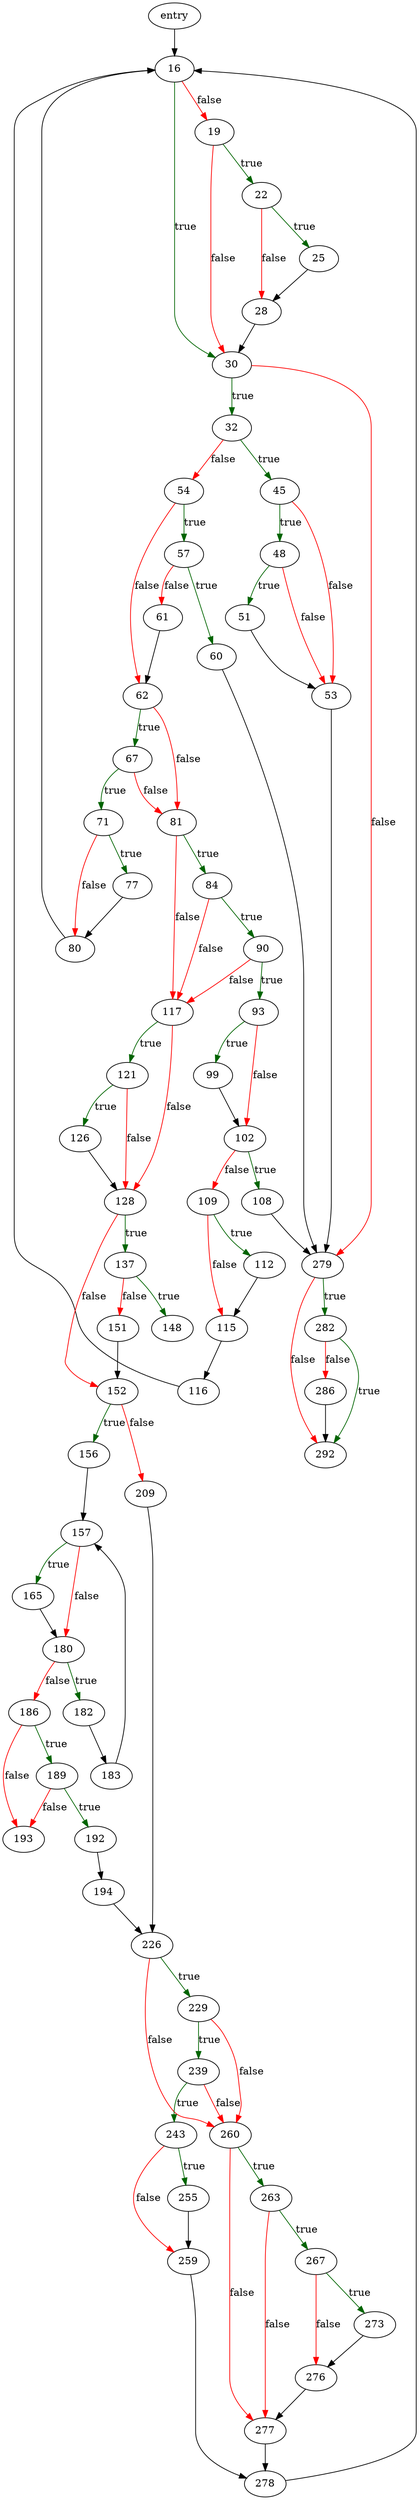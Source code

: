 digraph "process_input" {
	// Node definitions.
	2 [label=entry];
	16;
	19;
	22;
	25;
	28;
	30;
	32;
	45;
	48;
	51;
	53;
	54;
	57;
	60;
	61;
	62;
	67;
	71;
	77;
	80;
	81;
	84;
	90;
	93;
	99;
	102;
	108;
	109;
	112;
	115;
	116;
	117;
	121;
	126;
	128;
	137;
	148;
	151;
	152;
	156;
	157;
	165;
	180;
	182;
	183;
	186;
	189;
	192;
	193;
	194;
	209;
	226;
	229;
	239;
	243;
	255;
	259;
	260;
	263;
	267;
	273;
	276;
	277;
	278;
	279;
	282;
	286;
	292;

	// Edge definitions.
	2 -> 16;
	16 -> 19 [
		color=red
		label=false
	];
	16 -> 30 [
		color=darkgreen
		label=true
	];
	19 -> 22 [
		color=darkgreen
		label=true
	];
	19 -> 30 [
		color=red
		label=false
	];
	22 -> 25 [
		color=darkgreen
		label=true
	];
	22 -> 28 [
		color=red
		label=false
	];
	25 -> 28;
	28 -> 30;
	30 -> 32 [
		color=darkgreen
		label=true
	];
	30 -> 279 [
		color=red
		label=false
	];
	32 -> 45 [
		color=darkgreen
		label=true
	];
	32 -> 54 [
		color=red
		label=false
	];
	45 -> 48 [
		color=darkgreen
		label=true
	];
	45 -> 53 [
		color=red
		label=false
	];
	48 -> 51 [
		color=darkgreen
		label=true
	];
	48 -> 53 [
		color=red
		label=false
	];
	51 -> 53;
	53 -> 279;
	54 -> 57 [
		color=darkgreen
		label=true
	];
	54 -> 62 [
		color=red
		label=false
	];
	57 -> 60 [
		color=darkgreen
		label=true
	];
	57 -> 61 [
		color=red
		label=false
	];
	60 -> 279;
	61 -> 62;
	62 -> 67 [
		color=darkgreen
		label=true
	];
	62 -> 81 [
		color=red
		label=false
	];
	67 -> 71 [
		color=darkgreen
		label=true
	];
	67 -> 81 [
		color=red
		label=false
	];
	71 -> 77 [
		color=darkgreen
		label=true
	];
	71 -> 80 [
		color=red
		label=false
	];
	77 -> 80;
	80 -> 16;
	81 -> 84 [
		color=darkgreen
		label=true
	];
	81 -> 117 [
		color=red
		label=false
	];
	84 -> 90 [
		color=darkgreen
		label=true
	];
	84 -> 117 [
		color=red
		label=false
	];
	90 -> 93 [
		color=darkgreen
		label=true
	];
	90 -> 117 [
		color=red
		label=false
	];
	93 -> 99 [
		color=darkgreen
		label=true
	];
	93 -> 102 [
		color=red
		label=false
	];
	99 -> 102;
	102 -> 108 [
		color=darkgreen
		label=true
	];
	102 -> 109 [
		color=red
		label=false
	];
	108 -> 279;
	109 -> 112 [
		color=darkgreen
		label=true
	];
	109 -> 115 [
		color=red
		label=false
	];
	112 -> 115;
	115 -> 116;
	116 -> 16;
	117 -> 121 [
		color=darkgreen
		label=true
	];
	117 -> 128 [
		color=red
		label=false
	];
	121 -> 126 [
		color=darkgreen
		label=true
	];
	121 -> 128 [
		color=red
		label=false
	];
	126 -> 128;
	128 -> 137 [
		color=darkgreen
		label=true
	];
	128 -> 152 [
		color=red
		label=false
	];
	137 -> 148 [
		color=darkgreen
		label=true
	];
	137 -> 151 [
		color=red
		label=false
	];
	151 -> 152;
	152 -> 156 [
		color=darkgreen
		label=true
	];
	152 -> 209 [
		color=red
		label=false
	];
	156 -> 157;
	157 -> 165 [
		color=darkgreen
		label=true
	];
	157 -> 180 [
		color=red
		label=false
	];
	165 -> 180;
	180 -> 182 [
		color=darkgreen
		label=true
	];
	180 -> 186 [
		color=red
		label=false
	];
	182 -> 183;
	183 -> 157;
	186 -> 189 [
		color=darkgreen
		label=true
	];
	186 -> 193 [
		color=red
		label=false
	];
	189 -> 192 [
		color=darkgreen
		label=true
	];
	189 -> 193 [
		color=red
		label=false
	];
	192 -> 194;
	194 -> 226;
	209 -> 226;
	226 -> 229 [
		color=darkgreen
		label=true
	];
	226 -> 260 [
		color=red
		label=false
	];
	229 -> 239 [
		color=darkgreen
		label=true
	];
	229 -> 260 [
		color=red
		label=false
	];
	239 -> 243 [
		color=darkgreen
		label=true
	];
	239 -> 260 [
		color=red
		label=false
	];
	243 -> 255 [
		color=darkgreen
		label=true
	];
	243 -> 259 [
		color=red
		label=false
	];
	255 -> 259;
	259 -> 278;
	260 -> 263 [
		color=darkgreen
		label=true
	];
	260 -> 277 [
		color=red
		label=false
	];
	263 -> 267 [
		color=darkgreen
		label=true
	];
	263 -> 277 [
		color=red
		label=false
	];
	267 -> 273 [
		color=darkgreen
		label=true
	];
	267 -> 276 [
		color=red
		label=false
	];
	273 -> 276;
	276 -> 277;
	277 -> 278;
	278 -> 16;
	279 -> 282 [
		color=darkgreen
		label=true
	];
	279 -> 292 [
		color=red
		label=false
	];
	282 -> 286 [
		color=red
		label=false
	];
	282 -> 292 [
		color=darkgreen
		label=true
	];
	286 -> 292;
}